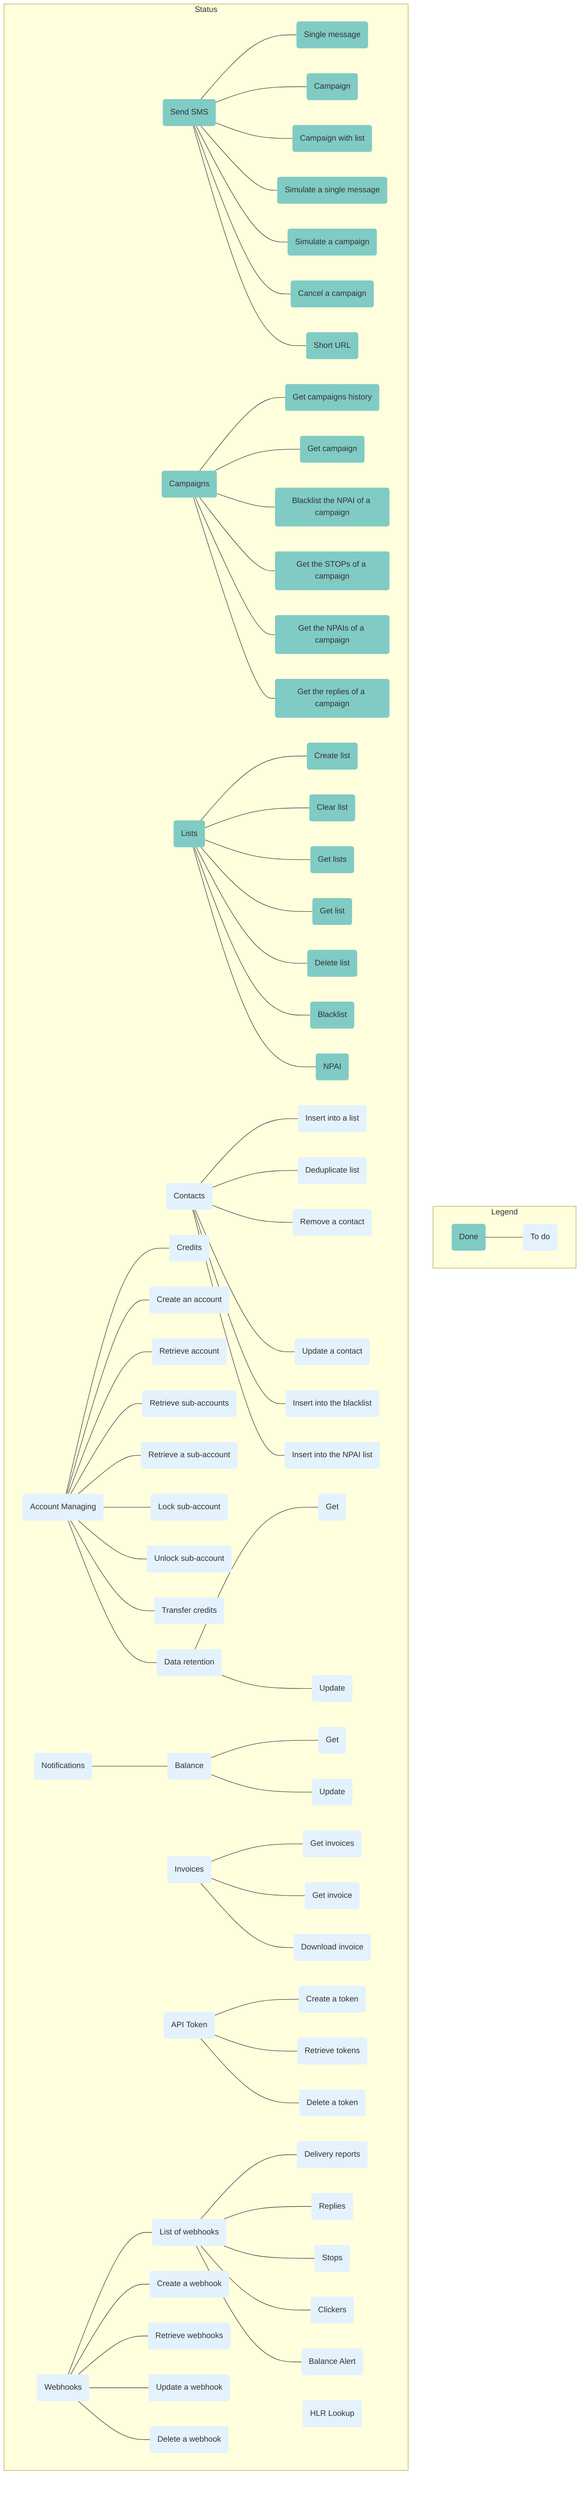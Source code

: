 flowchart BT
    subgraph Legend
        direction LR
        done(Done):::done --- todo(To do):::todo
    end
    subgraph Status
        direction LR
        sendsms(Send SMS):::done --- sendsms1(Single message):::done
        sendsms(Send SMS):::done --- sendsms2(Campaign):::done
        sendsms(Send SMS):::done --- sendsms3(Campaign with list):::done
        sendsms(Send SMS):::done --- sendsms4(Simulate a single message):::done
        sendsms(Send SMS):::done --- sendsms5(Simulate a campaign):::done
        sendsms(Send SMS):::done --- sendsms6(Cancel a campaign):::done
        sendsms(Send SMS):::done --- sendsms7(Short URL):::done
        campaigns(Campaigns):::done --- campaigns1(Get campaigns history):::done
        campaigns(Campaigns):::done --- campaigns2(Get campaign):::done
        campaigns(Campaigns):::done --- campaigns3(Blacklist the NPAI of a campaign):::done
        campaigns(Campaigns):::done --- campaigns4(Get the STOPs of a campaign):::done
        campaigns(Campaigns):::done --- campaigns5(Get the NPAIs of a campaign):::done
        campaigns(Campaigns):::done --- campaigns6(Get the replies of a campaign):::done
        lists(Lists):::done --- lists1(Create list):::done
        lists(Lists):::done --- lists2(Clear list):::done
        lists(Lists):::done --- lists3(Get lists):::done
        lists(Lists):::done --- lists4(Get list):::done
        lists(Lists):::done --- lists5(Delete list):::done
        lists(Lists):::done --- lists6(Blacklist):::done
        lists(Lists):::done --- lists7(NPAI):::done
        cont(Contacts):::todo --- cont1(Insert into a list):::todo
        cont(Contacts):::todo --- cont2(Deduplicate list):::todo
        cont(Contacts):::todo --- cont3(Remove a contact):::todo
        cont(Contacts):::todo --- cont4(Update a contact):::todo
        cont(Contacts):::todo --- cont5(Insert into the blacklist):::todo
        cont(Contacts):::todo --- cont6(Insert into the NPAI list):::todo
        accmgmt(Account Managing):::todo --- accmgmt1(Credits):::todo
        accmgmt(Account Managing):::todo --- accmgmt2(Create an account):::todo
        accmgmt(Account Managing):::todo --- accmgmt3(Retrieve account):::todo
        accmgmt(Account Managing):::todo --- accmgmt4(Retrieve sub-accounts):::todo
        accmgmt(Account Managing):::todo --- accmgmt5(Retrieve a sub-account):::todo
        accmgmt(Account Managing):::todo --- accmgmt6(Lock sub-account):::todo
        accmgmt(Account Managing):::todo --- accmgmt7(Unlock sub-account):::todo
        accmgmt(Account Managing):::todo --- accmgmt8(Transfer credits):::todo
        accmgmt(Account Managing):::todo --- accmgmt9(Data retention):::todo
        accmgmt9(Data retention):::todo --- dataretentionget(Get):::todo
        accmgmt9(Data retention):::todo --- dataretentionupdate(Update):::todo
        notif(Notifications):::todo --- notif1(Balance):::todo
        notif1(Balance):::todo --- notifget(Get):::todo
        notif1(Balance):::todo --- notifupdate(Update):::todo
        invoices(Invoices):::todo --- invoices1(Get invoices):::todo
        invoices(Invoices):::todo --- invoices2(Get invoice):::todo
        invoices(Invoices):::todo --- invoices3(Download invoice):::todo
        apitoken(API Token):::todo --- apitoken1(Create a token):::todo
        apitoken(API Token):::todo --- apitoken2(Retrieve tokens):::todo
        apitoken(API Token):::todo --- apitoken3(Delete a token):::todo
        hlrlookup(HLR Lookup):::todo
        webhooks(Webhooks):::todo
        webhooks(Webhooks):::todo --- webhooks1(List of webhooks):::todo
        webhooks1(List of webhooks):::todo --- listofwebhooks1(Delivery reports):::todo
        webhooks1(List of webhooks):::todo --- listofwebhooks2(Replies):::todo
        webhooks1(List of webhooks):::todo --- listofwebhooks3(Stops):::todo
        webhooks1(List of webhooks):::todo --- listofwebhooks4(Clickers):::todo
        webhooks1(List of webhooks):::todo --- listofwebhooks5(Balance Alert):::todo
        webhooks(Webhooks):::todo --- webhooks2(Create a webhook):::todo
        webhooks(Webhooks):::todo --- webhooks3(Retrieve webhooks):::todo
        webhooks(Webhooks):::todo --- webhooks4(Update a webhook):::todo
        webhooks(Webhooks):::todo --- webhooks5(Delete a webhook):::todo
    end
    classDef done fill:#80CBC4,stroke-opacity:0;
    classDef todo fill:#E3F2FD,stroke-opacity:0;